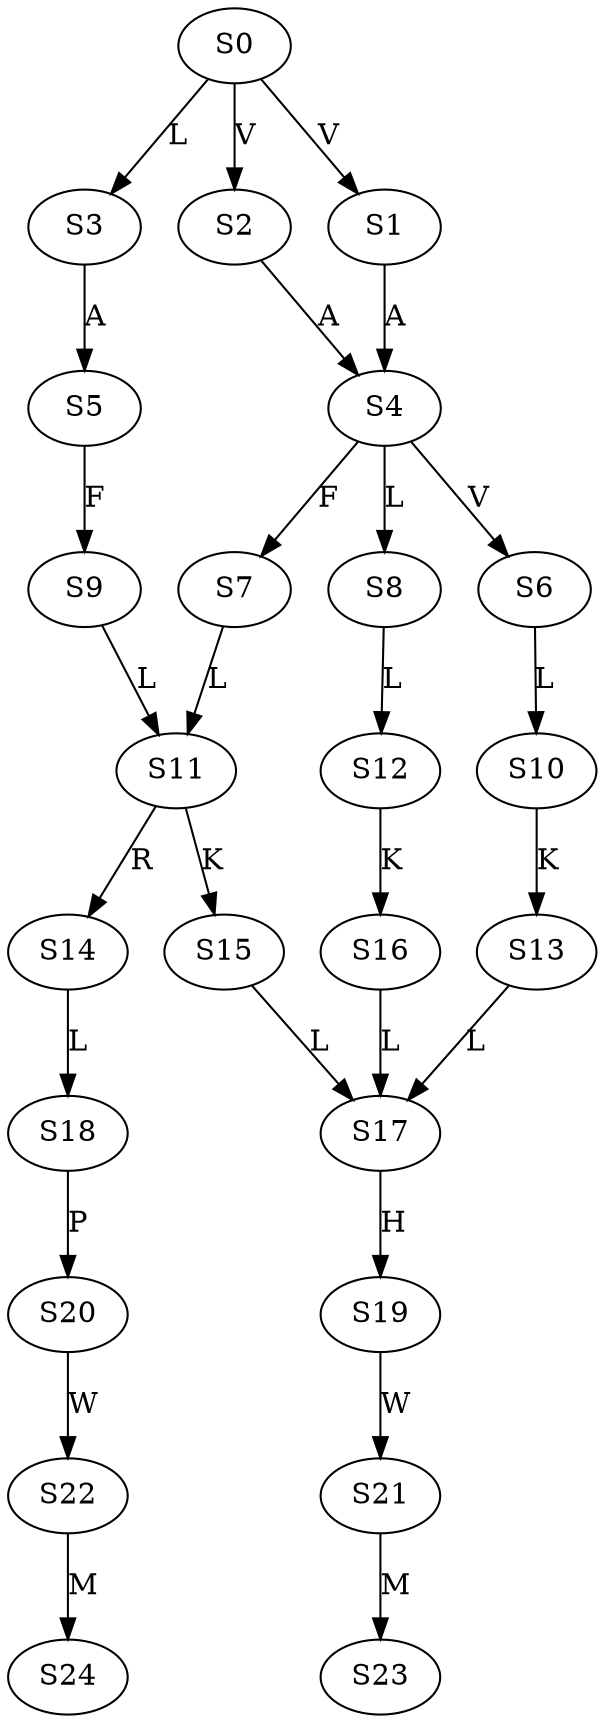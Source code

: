 strict digraph  {
	S0 -> S1 [ label = V ];
	S0 -> S2 [ label = V ];
	S0 -> S3 [ label = L ];
	S1 -> S4 [ label = A ];
	S2 -> S4 [ label = A ];
	S3 -> S5 [ label = A ];
	S4 -> S6 [ label = V ];
	S4 -> S7 [ label = F ];
	S4 -> S8 [ label = L ];
	S5 -> S9 [ label = F ];
	S6 -> S10 [ label = L ];
	S7 -> S11 [ label = L ];
	S8 -> S12 [ label = L ];
	S9 -> S11 [ label = L ];
	S10 -> S13 [ label = K ];
	S11 -> S14 [ label = R ];
	S11 -> S15 [ label = K ];
	S12 -> S16 [ label = K ];
	S13 -> S17 [ label = L ];
	S14 -> S18 [ label = L ];
	S15 -> S17 [ label = L ];
	S16 -> S17 [ label = L ];
	S17 -> S19 [ label = H ];
	S18 -> S20 [ label = P ];
	S19 -> S21 [ label = W ];
	S20 -> S22 [ label = W ];
	S21 -> S23 [ label = M ];
	S22 -> S24 [ label = M ];
}
